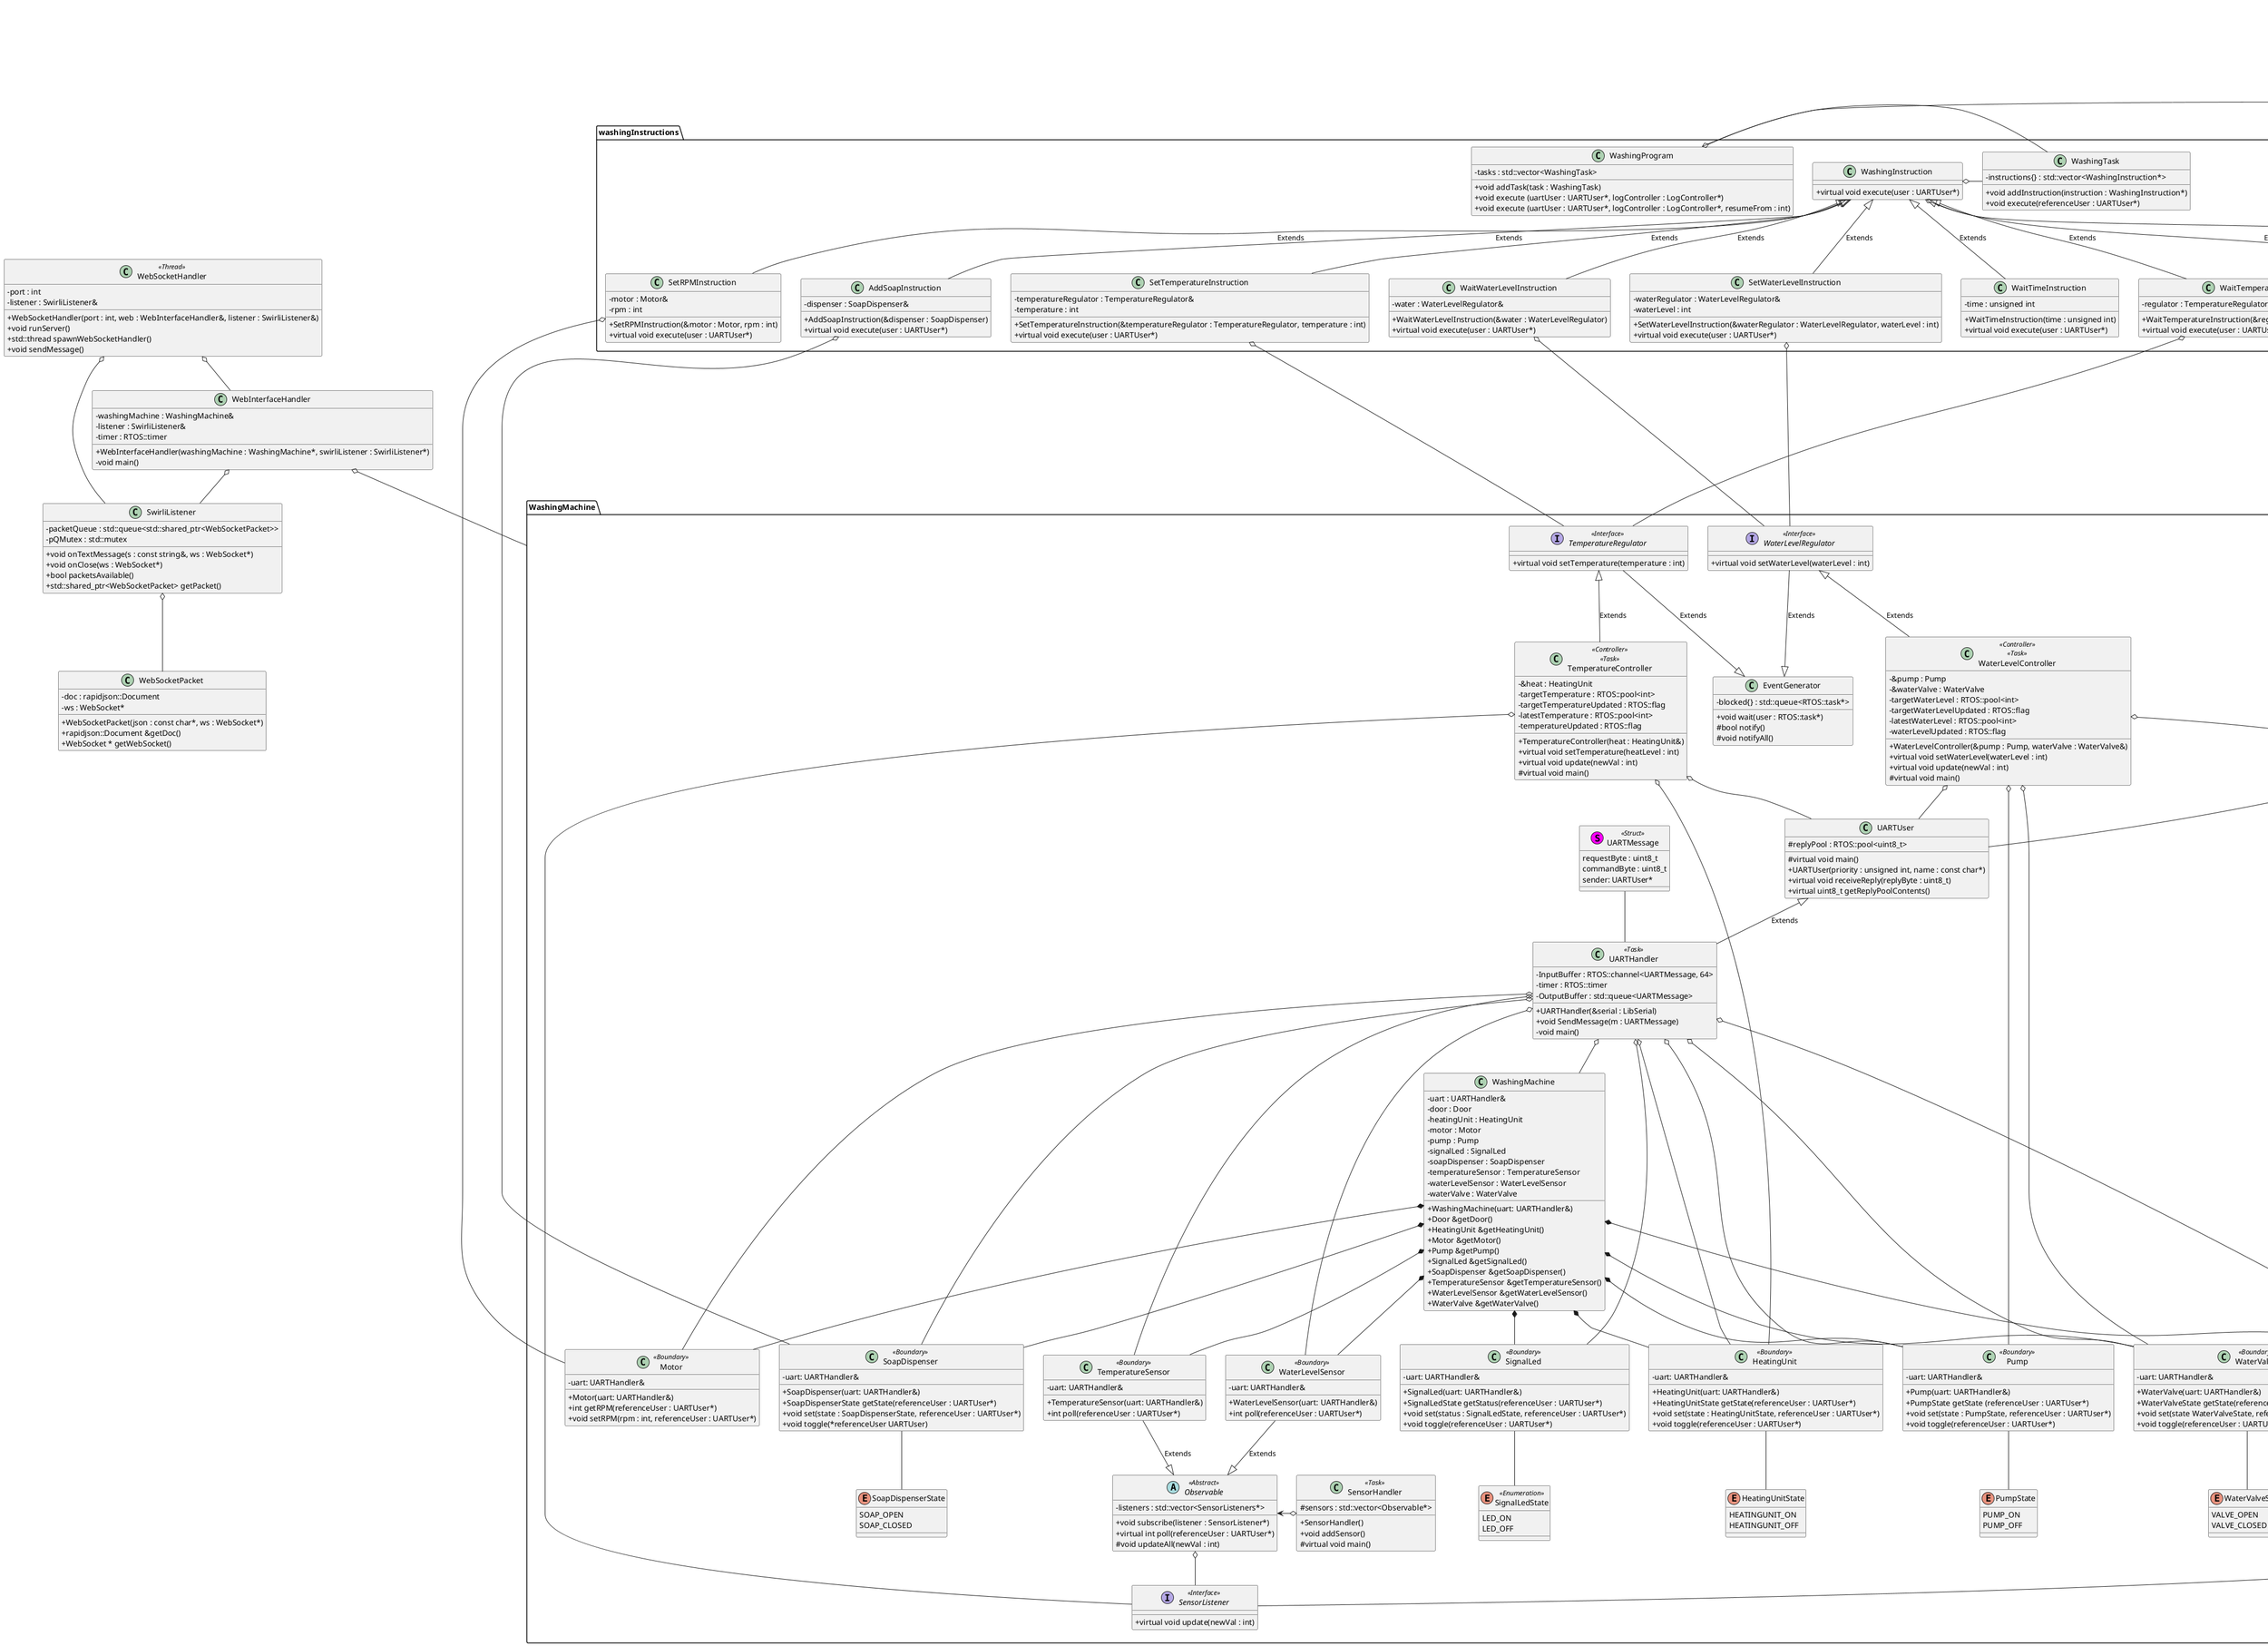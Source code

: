 @startuml
skinparam classAttributeIconSize 0
'left to right direction'

package WashingMachine{
    Class WaterLevelController<<Controller>><<Task>>{
        +WaterLevelController(&pump : Pump, waterValve : WaterValve&)
        +virtual void setWaterLevel(waterLevel : int)
        +virtual void update(newVal : int)
        #virtual void main()

        -&pump : Pump
        -&waterValve : WaterValve
        -targetWaterLevel : RTOS::pool<int>
        -targetWaterLevelUpdated : RTOS::flag
        -latestWaterLevel : RTOS::pool<int>
        -waterLevelUpdated : RTOS::flag
    }
    Interface WaterLevelRegulator<<Interface>>{
        +virtual void setWaterLevel(waterLevel : int)
    }
    Class TemperatureController<<Controller>><<Task>>{
        +TemperatureController(heat : HeatingUnit&)
        +virtual void setTemperature(heatLevel : int)
        +virtual void update(newVal : int)
        #virtual void main()
        -&heat : HeatingUnit
        -targetTemperature : RTOS::pool<int>
        -targetTemperatureUpdated : RTOS::flag
        -latestTemperature : RTOS::pool<int>
        -temperatureUpdated : RTOS::flag
    }
    Interface TemperatureRegulator<<Interface>>{
        +virtual void setTemperature(temperature : int)
    }
    Class UARTHandler<<Task>>{
        +UARTHandler(&serial : LibSerial)
        +void SendMessage(m : UARTMessage)
        -void main()
        -InputBuffer : RTOS::channel<UARTMessage, 64>
        -timer : RTOS::timer
        -OutputBuffer : std::queue<UARTMessage>
    }
    Class UARTMessage << (S,#FF00FF) Struct>>{
        requestByte : uint8_t
        commandByte : uint8_t
        sender: UARTUser*
    }
    Class UARTUser{
        #replyPool : RTOS::pool<uint8_t>
        #virtual void main()
        +UARTUser(priority : unsigned int, name : const char*)
        +virtual void receiveReply(replyByte : uint8_t)
        +virtual uint8_t getReplyPoolContents()
    }
    Abstract Observable <<Abstract>>{
        +void subscribe(listener : SensorListener*)
        +virtual int poll(referenceUser : UARTUser*)
        #void updateAll(newVal : int)
        -listeners : std::vector<SensorListeners*>
    }
    Class SensorHandler<<Task>>{
        +SensorHandler()
        +void addSensor()
        #virtual void main()
        #sensors : std::vector<Observable*>
    }
    Interface SensorListener <<Interface>>{
        +virtual void update(newVal : int)
    }
    Class SignalLed <<Boundary>>{
        +SignalLed(uart: UARTHandler&)
        +SignalLedState getStatus(referenceUser : UARTUser*)
        +void set(status : SignalLedState, referenceUser : UARTUser*)
        +void toggle(referenceUser : UARTUser*)
        -uart: UARTHandler&
    }
    Class SoapDispenser <<Boundary>>{
        +SoapDispenser(uart: UARTHandler&)
        +SoapDispenserState getState(referenceUser : UARTUser*)
        +void set(state : SoapDispenserState, referenceUser : UARTUser*)
        +void toggle(*referenceUser UARTUser)
        -uart: UARTHandler&
    }
    Class WaterValve <<Boundary>>{
        +WaterValve(uart: UARTHandler&)
        +WaterValveState getState(referenceUser : UARTUser*)
        +void set(state WaterValveState, referenceUser : UARTUser*)
        +void toggle(referenceUser : UARTUser*)
        -uart: UARTHandler&
    }
    Class Door <<Boundary>>{
        +Door(uart: UARTHandler&)
        +DoorState getState(referenceUser : UARTUser*)
        +void set(state : DoorState, referenceUser : UARTUser*)
        +void toggle(referenceUser : UARTUser*)
        -uart: UARTHandler&
    }
    Class HeatingUnit <<Boundary>>{
        +HeatingUnit(uart: UARTHandler&)
        +HeatingUnitState getState(referenceUser : UARTUser*)
        +void set(state : HeatingUnitState, referenceUser : UARTUser*)
        +void toggle(referenceUser : UARTUser*)
        -uart: UARTHandler&
    }
    Class Motor <<Boundary>>{
        +Motor(uart: UARTHandler&)
        +int getRPM(referenceUser : UARTUser*)
        +void setRPM(rpm : int, referenceUser : UARTUser*)
        -uart: UARTHandler&
    }
    Class Pump <<Boundary>>{
        +Pump(uart: UARTHandler&)
        +PumpState getState (referenceUser : UARTUser*)
        +void set(state : PumpState, referenceUser : UARTUser*)
        +void toggle(referenceUser : UARTUser*)
        -uart: UARTHandler&
    }
    Class TemperatureSensor <<Boundary>>{
        +TemperatureSensor(uart: UARTHandler&)
        +int poll(referenceUser : UARTUser*)
        -uart: UARTHandler&
    }
    Class WaterLevelSensor <<Boundary>>{
        +WaterLevelSensor(uart: UARTHandler&)
        +int poll(referenceUser : UARTUser*)
        -uart: UARTHandler&
    }
    Class WashingMachine{
        +WashingMachine(uart: UARTHandler&)
        +Door &getDoor()
        +HeatingUnit &getHeatingUnit()
        +Motor &getMotor()
        +Pump &getPump()
        +SignalLed &getSignalLed()
        +SoapDispenser &getSoapDispenser()
        +TemperatureSensor &getTemperatureSensor()
        +WaterLevelSensor &getWaterLevelSensor()
        +WaterValve &getWaterValve()
        -uart : UARTHandler&
        -door : Door
        -heatingUnit : HeatingUnit
        -motor : Motor
        -pump : Pump
        -signalLed : SignalLed
        -soapDispenser : SoapDispenser
        -temperatureSensor : TemperatureSensor
        -waterLevelSensor : WaterLevelSensor
        -waterValve : WaterValve

    }
    Class EventGenerator{
        +void wait(user : RTOS::task*)
        #bool notify()
        #void notifyAll()
        -blocked{} : std::queue<RTOS::task*>
    }

    enum SignalLedState<<Enumeration>>{
        LED_ON
        LED_OFF
    }
    enum SoapDispenserState{
        SOAP_OPEN
        SOAP_CLOSED
    }
    enum WaterValveState{
        VALVE_OPEN
        VALVE_CLOSED
    }
    enum DoorState{
        DOOR_OPENED
        DOOR_UNLOCKED_CLOSED
        DOOR_LOCKED
    }
    enum HeatingUnitState{
        HEATINGUNIT_ON
        HEATINGUNIT_OFF
    }
    enum PumpState{
        PUMP_ON
        PUMP_OFF
    }

    WaterLevelRegulator --|> EventGenerator :Extends
    TemperatureRegulator --|> EventGenerator : Extends

    UARTMessage -- UARTHandler
    SignalLed -- SignalLedState
    SoapDispenser -- SoapDispenserState
    WaterValve -- WaterValveState
    Door -- DoorState
    HeatingUnit -- HeatingUnitState
    Pump -- PumpState

    UARTUser <|-- UARTHandler : Extends
    WashingMachine *-- SignalLed
    WashingMachine *-- SoapDispenser
    WashingMachine *-- WaterValve
    WashingMachine *-- Door
    WashingMachine *-- HeatingUnit
    WashingMachine *-- Motor
    WashingMachine *-- Pump
    WashingMachine *-- TemperatureSensor
    WashingMachine *-- WaterLevelSensor

	Observable <-o SensorHandler
	Observable o-- SensorListener

	WaterLevelSensor --|> Observable : Extends
	TemperatureSensor --|> Observable : Extends

    UARTHandler o-- WashingMachine
    UARTHandler o-- SignalLed
    UARTHandler o-- SoapDispenser
    UARTHandler o-- WaterValve
    UARTHandler o-- Door
    UARTHandler o-- HeatingUnit
    UARTHandler o-- Motor
    UARTHandler o-- Pump
    UARTHandler o-- TemperatureSensor
    UARTHandler o-- WaterLevelSensor
}

package washingInstructions{
    Class WashingInstruction{
        +virtual void execute(user : UARTUser*)
    }
    Class WashingProgram{
        +void addTask(task : WashingTask)
        +void execute (uartUser : UARTUser*, logController : LogController*)
        +void execute (uartUser : UARTUser*, logController : LogController*, resumeFrom : int)
        -tasks : std::vector<WashingTask>
    }
    Class WashingTask{
        +void addInstruction(instruction : WashingInstruction*)
        +void execute(referenceUser : UARTUser*)
        -instructions{} : std::vector<WashingInstruction*>
    }
    Class AddSoapInstruction{
        +AddSoapInstruction(&dispenser : SoapDispenser)
        +virtual void execute(user : UARTUser*)
        -dispenser : SoapDispenser&
    }
    Class SetDoorLockInstruction{
        +SetDoorLockInstruction(&door : Door, lock : DoorState)
        +virtual void execute(user : UARTUser*)
        -door : Door&
        -lock : DoorState
    }
    Class SetRPMInstruction{
        +SetRPMInstruction(&motor : Motor, rpm : int)
        +virtual void execute(user : UARTUser*)
        -motor : Motor&
        -rpm : int
    }
    Class SetTemperatureInstruction{
        +SetTemperatureInstruction(&temperatureRegulator : TemperatureRegulator, temperature : int)
        +virtual void execute(user : UARTUser*)
        -temperatureRegulator : TemperatureRegulator&
        -temperature : int
    }
    Class SetWaterLevelInstruction{
        +SetWaterLevelInstruction(&waterRegulator : WaterLevelRegulator, waterLevel : int)
        +virtual void execute(user : UARTUser*)
        -waterRegulator : WaterLevelRegulator&
        -waterLevel : int
    }
    Class WaitTimeInstruction{
        +WaitTimeInstruction(time : unsigned int)
        +virtual void execute(user : UARTUser*)
        -time : unsigned int
    }
    Class WaitTemperatureInstruction{
        +WaitTemperatureInstruction(&regulator : TemperatureRegulator)
        +virtual void execute(user : UARTUser*)
        -regulator : TemperatureRegulator&
    }
    Class WaitWaterLevelInstruction{
        +WaitWaterLevelInstruction(&water : WaterLevelRegulator)
        +virtual void execute(user : UARTUser*)
        -water : WaterLevelRegulator&
    }
}
    Class LogController<<Controller>><<Task>>{
        +LogController(log : std::ostream*)
        +void logProgramStarted(program : std::string)
        +void logCurrentStep(step : int)
        +void logProgramStopped()
        +log : std::ostream*
    }
    Class WashingController<<Controller>><<Task>>{
        +WashingController(log : LogController&)
        +void start(program : WashingProgram&)
    }
    Class SwirliListener{
        +void onTextMessage(s : const string&, ws : WebSocket*)
        +void onClose(ws : WebSocket*)
        +bool packetsAvailable()
        +std::shared_ptr<WebSocketPacket> getPacket()
        -packetQueue : std::queue<std::shared_ptr<WebSocketPacket>>
        -pQMutex : std::mutex
    }
    Class WebInterfaceHandler{
        +WebInterfaceHandler(washingMachine : WashingMachine*, swirliListener : SwirliListener*)
        -washingMachine : WashingMachine&
        -listener : SwirliListener&
        -timer : RTOS::timer
        -void main()
    }
    Class WebSocketHandler<<Thread>>{
        +WebSocketHandler(port : int, web : WebInterfaceHandler&, listener : SwirliListener&)
        +void runServer()
        +std::thread spawnWebSocketHandler()
        +void sendMessage()
        -port : int
        -listener : SwirliListener&
    }
    Class WebSocketPacket{
        +WebSocketPacket(json : const char*, ws : WebSocket*)
        +rapidjson::Document &getDoc()
        +WebSocket * getWebSocket()
        -doc : rapidjson::Document
        -ws : WebSocket*
    }

    WaitWaterLevelInstruction o-- WaterLevelRegulator
    WaitTemperatureInstruction o-- TemperatureRegulator

    WebInterfaceHandler o-- WashingMachine
    WebInterfaceHandler o-- SwirliListener

    SwirliListener o-- WebSocketPacket

    WebSocketHandler o-- WebInterfaceHandler
    WebSocketHandler o-- SwirliListener


    WaterLevelController o-- Pump
    WaterLevelController o-- WaterValve
    WaterLevelController o-- SensorListener
    WaterLevelController o-- UARTUser
    WaterLevelRegulator <|-- WaterLevelController : Extends

    TemperatureController o-- HeatingUnit
    TemperatureController o-- SensorListener
    TemperatureController o-- UARTUser
    TemperatureRegulator <|-- TemperatureController : Extends

    UARTUser --o WashingInstruction
    WashingProgram o- WashingTask
    WashingInstruction o- WashingTask
    WashingController o- WashingProgram
    LogController --o WashingController

    WashingInstruction <|-- AddSoapInstruction :Extends
    WashingInstruction <|-- SetDoorLockInstruction :Extends
    WashingInstruction <|-- SetRPMInstruction :Extends
    WashingInstruction <|-- SetTemperatureInstruction :Extends
    WashingInstruction <|-- SetWaterLevelInstruction :Extends
    WashingInstruction <|-- WaitTimeInstruction :Extends
    WashingInstruction <|-- WaitWaterLevelInstruction : Extends
    WashingInstruction <|-- WaitTemperatureInstruction : Extends

    AddSoapInstruction o-- SoapDispenser
    SetDoorLockInstruction o-- Door
    SetRPMInstruction o-- Motor
    SetTemperatureInstruction o--- TemperatureRegulator
    SetWaterLevelInstruction o--- WaterLevelRegulator

'    hide TemperatureSensor
'    hide WaterLevelSensor
'    hide Motor
'    hide SoapDispenser
'    hide SensorListener
'    hide WaterValve
'    hide Pump
'    hide PumpState
'    hide WaterValveState
'    hide SoapDispenserState
'    hide HeatingUnit
'    hide HeatingUnitState
'    hide Door
'    hide DoorState
'    hide SignalLed
'    hide SignalLedState
'    hide EventGenerator
'    hide Observable
'    hide SensorHandler
'    hide UARTMessage
'    hide UARTHandler
'    hide WaterLevelController
'    hide TemperatureController
'    hide AddSoapInstruction
'    hide SetDoorLockInstruction
'    hide SetRPMInstruction
'    hide WaitTimeInstruction
'    hide WaitTemperatureInstruction
'    hide WaitWaterLevelInstruction
'    hide WaterLevelRegulator
'    hide TemperatureRegulator
'    hide SetTemperatureInstruction
'    hide SetWaterLevelInstruction
'    hide private members
@enduml